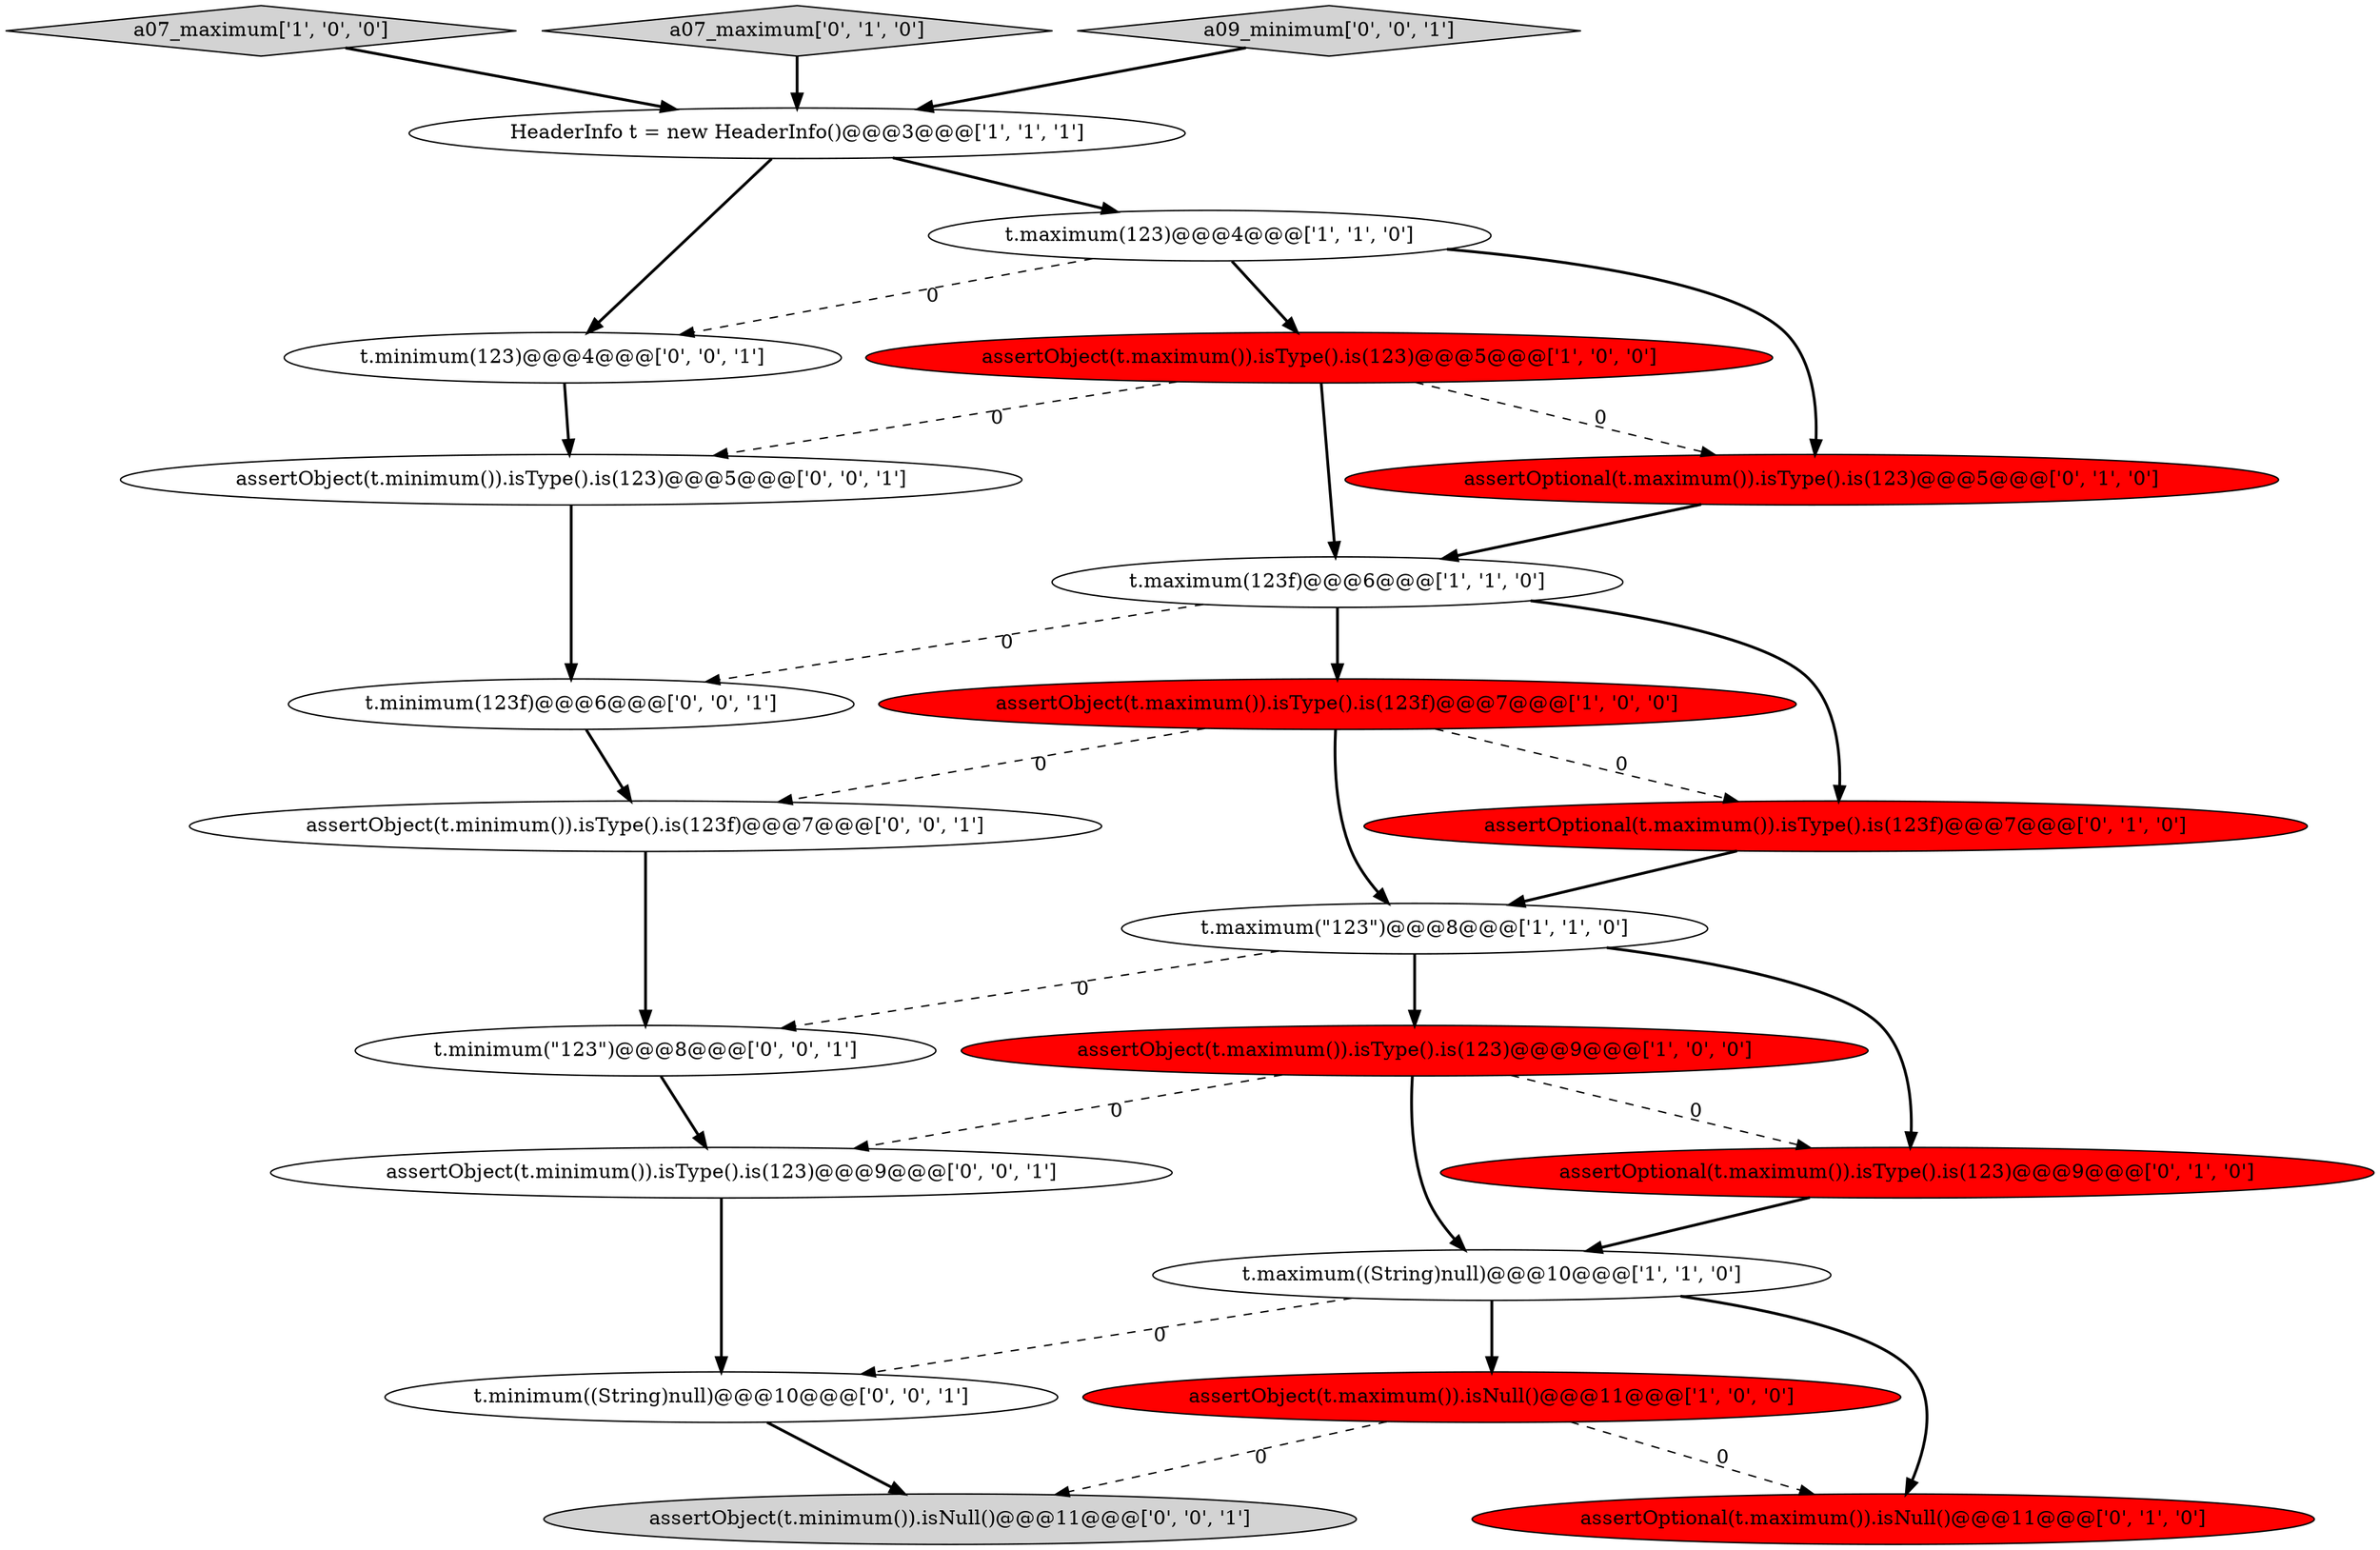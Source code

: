 digraph {
17 [style = filled, label = "t.minimum(\"123\")@@@8@@@['0', '0', '1']", fillcolor = white, shape = ellipse image = "AAA0AAABBB3BBB"];
4 [style = filled, label = "a07_maximum['1', '0', '0']", fillcolor = lightgray, shape = diamond image = "AAA0AAABBB1BBB"];
15 [style = filled, label = "t.minimum((String)null)@@@10@@@['0', '0', '1']", fillcolor = white, shape = ellipse image = "AAA0AAABBB3BBB"];
1 [style = filled, label = "assertObject(t.maximum()).isNull()@@@11@@@['1', '0', '0']", fillcolor = red, shape = ellipse image = "AAA1AAABBB1BBB"];
18 [style = filled, label = "assertObject(t.minimum()).isType().is(123)@@@9@@@['0', '0', '1']", fillcolor = white, shape = ellipse image = "AAA0AAABBB3BBB"];
13 [style = filled, label = "assertOptional(t.maximum()).isType().is(123)@@@9@@@['0', '1', '0']", fillcolor = red, shape = ellipse image = "AAA1AAABBB2BBB"];
20 [style = filled, label = "assertObject(t.minimum()).isType().is(123)@@@5@@@['0', '0', '1']", fillcolor = white, shape = ellipse image = "AAA0AAABBB3BBB"];
14 [style = filled, label = "a07_maximum['0', '1', '0']", fillcolor = lightgray, shape = diamond image = "AAA0AAABBB2BBB"];
12 [style = filled, label = "assertOptional(t.maximum()).isType().is(123)@@@5@@@['0', '1', '0']", fillcolor = red, shape = ellipse image = "AAA1AAABBB2BBB"];
6 [style = filled, label = "assertObject(t.maximum()).isType().is(123)@@@5@@@['1', '0', '0']", fillcolor = red, shape = ellipse image = "AAA1AAABBB1BBB"];
7 [style = filled, label = "assertObject(t.maximum()).isType().is(123f)@@@7@@@['1', '0', '0']", fillcolor = red, shape = ellipse image = "AAA1AAABBB1BBB"];
3 [style = filled, label = "t.maximum(\"123\")@@@8@@@['1', '1', '0']", fillcolor = white, shape = ellipse image = "AAA0AAABBB1BBB"];
11 [style = filled, label = "assertOptional(t.maximum()).isType().is(123f)@@@7@@@['0', '1', '0']", fillcolor = red, shape = ellipse image = "AAA1AAABBB2BBB"];
9 [style = filled, label = "assertObject(t.maximum()).isType().is(123)@@@9@@@['1', '0', '0']", fillcolor = red, shape = ellipse image = "AAA1AAABBB1BBB"];
22 [style = filled, label = "assertObject(t.minimum()).isType().is(123f)@@@7@@@['0', '0', '1']", fillcolor = white, shape = ellipse image = "AAA0AAABBB3BBB"];
10 [style = filled, label = "assertOptional(t.maximum()).isNull()@@@11@@@['0', '1', '0']", fillcolor = red, shape = ellipse image = "AAA1AAABBB2BBB"];
23 [style = filled, label = "t.minimum(123f)@@@6@@@['0', '0', '1']", fillcolor = white, shape = ellipse image = "AAA0AAABBB3BBB"];
0 [style = filled, label = "t.maximum(123)@@@4@@@['1', '1', '0']", fillcolor = white, shape = ellipse image = "AAA0AAABBB1BBB"];
19 [style = filled, label = "a09_minimum['0', '0', '1']", fillcolor = lightgray, shape = diamond image = "AAA0AAABBB3BBB"];
5 [style = filled, label = "t.maximum(123f)@@@6@@@['1', '1', '0']", fillcolor = white, shape = ellipse image = "AAA0AAABBB1BBB"];
2 [style = filled, label = "t.maximum((String)null)@@@10@@@['1', '1', '0']", fillcolor = white, shape = ellipse image = "AAA0AAABBB1BBB"];
21 [style = filled, label = "t.minimum(123)@@@4@@@['0', '0', '1']", fillcolor = white, shape = ellipse image = "AAA0AAABBB3BBB"];
8 [style = filled, label = "HeaderInfo t = new HeaderInfo()@@@3@@@['1', '1', '1']", fillcolor = white, shape = ellipse image = "AAA0AAABBB1BBB"];
16 [style = filled, label = "assertObject(t.minimum()).isNull()@@@11@@@['0', '0', '1']", fillcolor = lightgray, shape = ellipse image = "AAA0AAABBB3BBB"];
3->17 [style = dashed, label="0"];
12->5 [style = bold, label=""];
0->6 [style = bold, label=""];
9->2 [style = bold, label=""];
6->20 [style = dashed, label="0"];
2->1 [style = bold, label=""];
5->23 [style = dashed, label="0"];
9->18 [style = dashed, label="0"];
0->12 [style = bold, label=""];
18->15 [style = bold, label=""];
7->11 [style = dashed, label="0"];
1->10 [style = dashed, label="0"];
2->10 [style = bold, label=""];
15->16 [style = bold, label=""];
7->3 [style = bold, label=""];
19->8 [style = bold, label=""];
6->12 [style = dashed, label="0"];
2->15 [style = dashed, label="0"];
8->0 [style = bold, label=""];
3->9 [style = bold, label=""];
6->5 [style = bold, label=""];
23->22 [style = bold, label=""];
21->20 [style = bold, label=""];
20->23 [style = bold, label=""];
11->3 [style = bold, label=""];
0->21 [style = dashed, label="0"];
1->16 [style = dashed, label="0"];
9->13 [style = dashed, label="0"];
3->13 [style = bold, label=""];
8->21 [style = bold, label=""];
22->17 [style = bold, label=""];
5->7 [style = bold, label=""];
4->8 [style = bold, label=""];
5->11 [style = bold, label=""];
14->8 [style = bold, label=""];
7->22 [style = dashed, label="0"];
17->18 [style = bold, label=""];
13->2 [style = bold, label=""];
}
